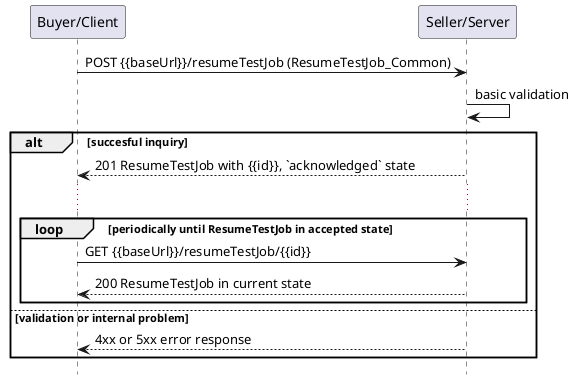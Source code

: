 @startuml useCase19Polling
hide footbox

participant "Buyer/Client" as B
participant "Seller/Server" as S


B -> S : POST {{baseUrl}}/resumeTestJob (ResumeTestJob_Common)
S -> S : basic validation

alt succesful inquiry
  S --> B : 201 ResumeTestJob with {{id}}, `acknowledged` state
  
  ...

  loop periodically until ResumeTestJob in accepted state
      B -> S :   GET {{baseUrl}}/resumeTestJob/{{id}}
      return 200 ResumeTestJob in current state
  end

else validation or internal problem
  S --> B : 4xx or 5xx error response
end


@enduml